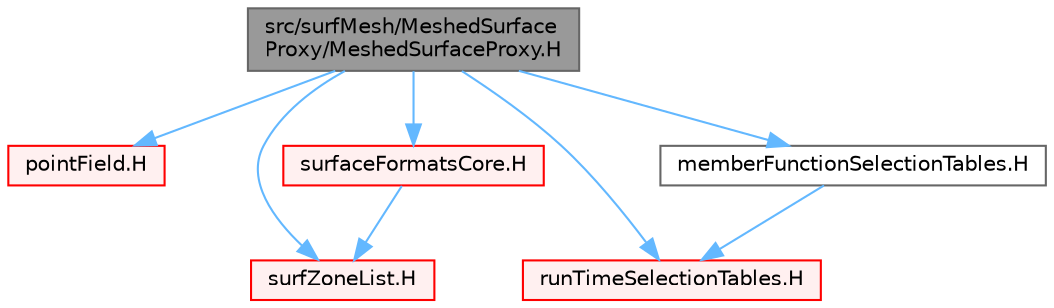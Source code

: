 digraph "src/surfMesh/MeshedSurfaceProxy/MeshedSurfaceProxy.H"
{
 // LATEX_PDF_SIZE
  bgcolor="transparent";
  edge [fontname=Helvetica,fontsize=10,labelfontname=Helvetica,labelfontsize=10];
  node [fontname=Helvetica,fontsize=10,shape=box,height=0.2,width=0.4];
  Node1 [id="Node000001",label="src/surfMesh/MeshedSurface\lProxy/MeshedSurfaceProxy.H",height=0.2,width=0.4,color="gray40", fillcolor="grey60", style="filled", fontcolor="black",tooltip=" "];
  Node1 -> Node2 [id="edge1_Node000001_Node000002",color="steelblue1",style="solid",tooltip=" "];
  Node2 [id="Node000002",label="pointField.H",height=0.2,width=0.4,color="red", fillcolor="#FFF0F0", style="filled",URL="$pointField_8H.html",tooltip=" "];
  Node1 -> Node193 [id="edge2_Node000001_Node000193",color="steelblue1",style="solid",tooltip=" "];
  Node193 [id="Node000193",label="surfZoneList.H",height=0.2,width=0.4,color="red", fillcolor="#FFF0F0", style="filled",URL="$surfZoneList_8H.html",tooltip=" "];
  Node1 -> Node210 [id="edge3_Node000001_Node000210",color="steelblue1",style="solid",tooltip=" "];
  Node210 [id="Node000210",label="surfaceFormatsCore.H",height=0.2,width=0.4,color="red", fillcolor="#FFF0F0", style="filled",URL="$surfaceFormatsCore_8H.html",tooltip=" "];
  Node210 -> Node193 [id="edge4_Node000210_Node000193",color="steelblue1",style="solid",tooltip=" "];
  Node1 -> Node145 [id="edge5_Node000001_Node000145",color="steelblue1",style="solid",tooltip=" "];
  Node145 [id="Node000145",label="runTimeSelectionTables.H",height=0.2,width=0.4,color="red", fillcolor="#FFF0F0", style="filled",URL="$runTimeSelectionTables_8H.html",tooltip="Macros to ease declaration of run-time selection tables."];
  Node1 -> Node213 [id="edge6_Node000001_Node000213",color="steelblue1",style="solid",tooltip=" "];
  Node213 [id="Node000213",label="memberFunctionSelectionTables.H",height=0.2,width=0.4,color="grey40", fillcolor="white", style="filled",URL="$memberFunctionSelectionTables_8H.html",tooltip="Macros to ease declaration of member function selection tables."];
  Node213 -> Node145 [id="edge7_Node000213_Node000145",color="steelblue1",style="solid",tooltip=" "];
}
